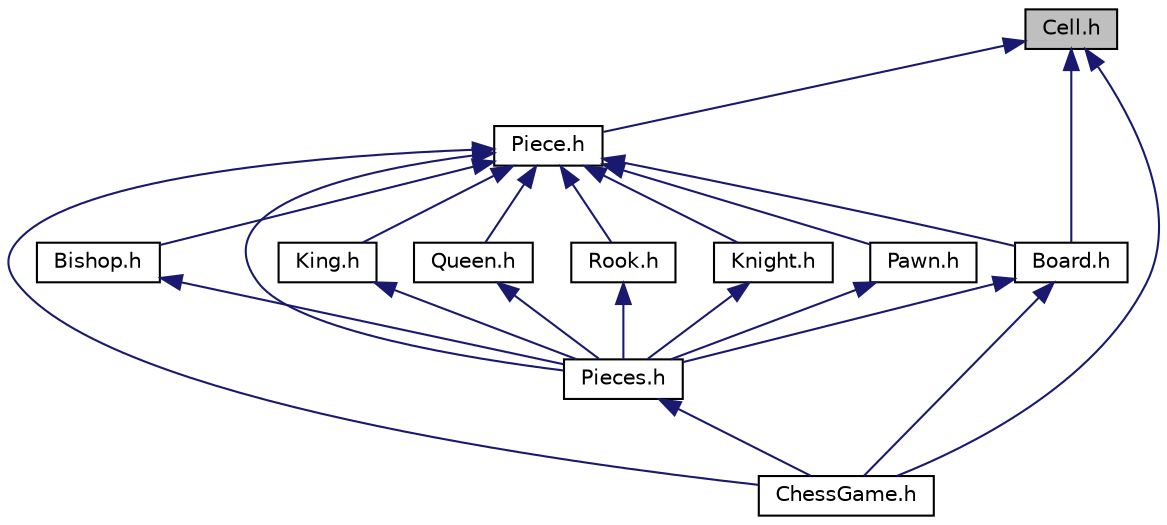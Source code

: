 digraph G
{
  bgcolor="transparent";
  edge [fontname="Helvetica",fontsize="10",labelfontname="Helvetica",labelfontsize="10"];
  node [fontname="Helvetica",fontsize="10",shape=record];
  Node1 [label="Cell.h",height=0.2,width=0.4,color="black", fillcolor="grey75", style="filled" fontcolor="black"];
  Node1 -> Node2 [dir=back,color="midnightblue",fontsize="10",style="solid",fontname="Helvetica"];
  Node2 [label="Piece.h",height=0.2,width=0.4,color="black",URL="$db/dc9/Piece_8h.html",tooltip="A virtual interface for the Piece class."];
  Node2 -> Node3 [dir=back,color="midnightblue",fontsize="10",style="solid",fontname="Helvetica"];
  Node3 [label="Bishop.h",height=0.2,width=0.4,color="black",URL="$db/dcb/Bishop_8h.html",tooltip="An interface for the Bishop class."];
  Node3 -> Node4 [dir=back,color="midnightblue",fontsize="10",style="solid",fontname="Helvetica"];
  Node4 [label="Pieces.h",height=0.2,width=0.4,color="black",URL="$d8/d5b/Pieces_8h.html",tooltip="An interface for the Pieces class, a structured container of Piece objects."];
  Node4 -> Node5 [dir=back,color="midnightblue",fontsize="10",style="solid",fontname="Helvetica"];
  Node5 [label="ChessGame.h",height=0.2,width=0.4,color="black",URL="$df/d35/ChessGame_8h.html",tooltip="Interface for the ChessGame class."];
  Node2 -> Node6 [dir=back,color="midnightblue",fontsize="10",style="solid",fontname="Helvetica"];
  Node6 [label="Board.h",height=0.2,width=0.4,color="black",URL="$dd/dd3/Board_8h.html",tooltip="An interface for the Board class."];
  Node6 -> Node4 [dir=back,color="midnightblue",fontsize="10",style="solid",fontname="Helvetica"];
  Node6 -> Node5 [dir=back,color="midnightblue",fontsize="10",style="solid",fontname="Helvetica"];
  Node2 -> Node5 [dir=back,color="midnightblue",fontsize="10",style="solid",fontname="Helvetica"];
  Node2 -> Node4 [dir=back,color="midnightblue",fontsize="10",style="solid",fontname="Helvetica"];
  Node2 -> Node7 [dir=back,color="midnightblue",fontsize="10",style="solid",fontname="Helvetica"];
  Node7 [label="King.h",height=0.2,width=0.4,color="black",URL="$dc/d73/King_8h.html",tooltip="An interface for the King class."];
  Node7 -> Node4 [dir=back,color="midnightblue",fontsize="10",style="solid",fontname="Helvetica"];
  Node2 -> Node8 [dir=back,color="midnightblue",fontsize="10",style="solid",fontname="Helvetica"];
  Node8 [label="Queen.h",height=0.2,width=0.4,color="black",URL="$da/d8e/Queen_8h.html",tooltip="An interface for the Queen class."];
  Node8 -> Node4 [dir=back,color="midnightblue",fontsize="10",style="solid",fontname="Helvetica"];
  Node2 -> Node9 [dir=back,color="midnightblue",fontsize="10",style="solid",fontname="Helvetica"];
  Node9 [label="Rook.h",height=0.2,width=0.4,color="black",URL="$d0/d64/Rook_8h.html",tooltip="An interface for the Rook class."];
  Node9 -> Node4 [dir=back,color="midnightblue",fontsize="10",style="solid",fontname="Helvetica"];
  Node2 -> Node10 [dir=back,color="midnightblue",fontsize="10",style="solid",fontname="Helvetica"];
  Node10 [label="Knight.h",height=0.2,width=0.4,color="black",URL="$d1/d25/Knight_8h.html",tooltip="An interface for the Knight class."];
  Node10 -> Node4 [dir=back,color="midnightblue",fontsize="10",style="solid",fontname="Helvetica"];
  Node2 -> Node11 [dir=back,color="midnightblue",fontsize="10",style="solid",fontname="Helvetica"];
  Node11 [label="Pawn.h",height=0.2,width=0.4,color="black",URL="$db/d0a/Pawn_8h.html",tooltip="An interface for the Pawn class."];
  Node11 -> Node4 [dir=back,color="midnightblue",fontsize="10",style="solid",fontname="Helvetica"];
  Node1 -> Node6 [dir=back,color="midnightblue",fontsize="10",style="solid",fontname="Helvetica"];
  Node1 -> Node5 [dir=back,color="midnightblue",fontsize="10",style="solid",fontname="Helvetica"];
}

